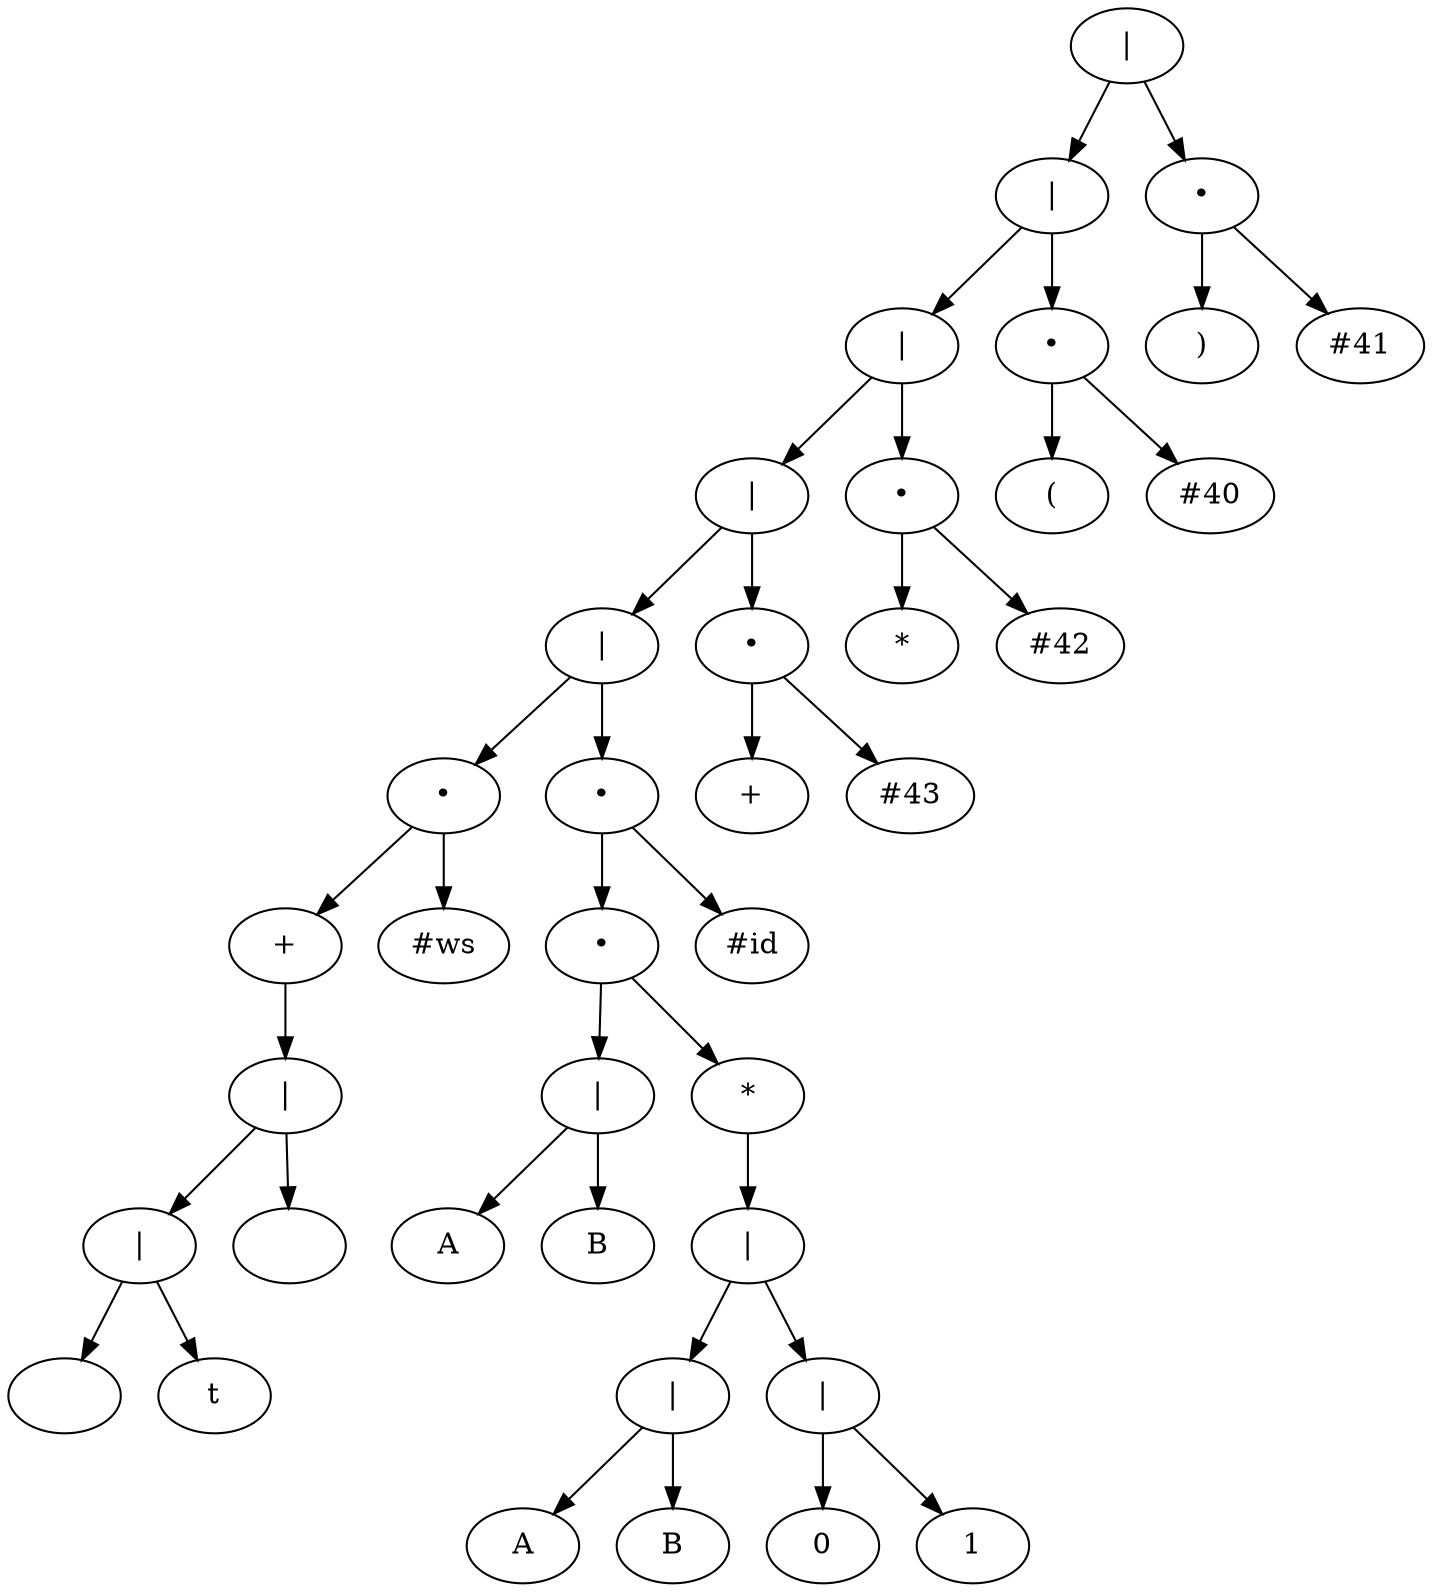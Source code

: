 digraph {
	28299024 [label="|"]
	28299024 -> 28298640
	28298640 [label="|"]
	28298640 -> 28298256
	28298256 [label="|"]
	28298256 -> 28297872
	28297872 [label="|"]
	28297872 -> 28297488
	28297488 [label="|"]
	28297488 -> 28296048
	28296048 [label="•"]
	28296048 -> 28295856
	28295856 [label="+"]
	28295856 -> 28295760
	28295760 [label="|"]
	28295760 -> 19379104
	19379104 [label="|"]
	19379104 -> 19562656
	19562656 [label=" "]
	19379104 -> 19562560
	19562560 [label="\t"]
	28295760 -> 28295712
	28295712 [label="\n"]
	28296048 -> 28295952
	28295952 [label="#ws"]
	28297488 -> 28297392
	28297392 [label="•"]
	28297392 -> 28297200
	28297200 [label="•"]
	28297200 -> 28296336
	28296336 [label="|"]
	28296336 -> 28296144
	28296144 [label=A]
	28296336 -> 28296240
	28296240 [label=B]
	28297200 -> 28297104
	28297104 [label="*"]
	28297104 -> 28297008
	28297008 [label="|"]
	28297008 -> 28296624
	28296624 [label="|"]
	28296624 -> 28296432
	28296432 [label=A]
	28296624 -> 28296528
	28296528 [label=B]
	28297008 -> 28296912
	28296912 [label="|"]
	28296912 -> 28296720
	28296720 [label=0]
	28296912 -> 28296816
	28296816 [label=1]
	28297392 -> 28297296
	28297296 [label="#id"]
	28297872 -> 28297776
	28297776 [label="•"]
	28297776 -> 28297584
	28297584 [label="+"]
	28297776 -> 28297680
	28297680 [label="#43"]
	28298256 -> 28298160
	28298160 [label="•"]
	28298160 -> 28297968
	28297968 [label="*"]
	28298160 -> 28298064
	28298064 [label="#42"]
	28298640 -> 28298544
	28298544 [label="•"]
	28298544 -> 28298352
	28298352 [label="("]
	28298544 -> 28298448
	28298448 [label="#40"]
	28299024 -> 28298928
	28298928 [label="•"]
	28298928 -> 28298736
	28298736 [label=")"]
	28298928 -> 28298832
	28298832 [label="#41"]
}
